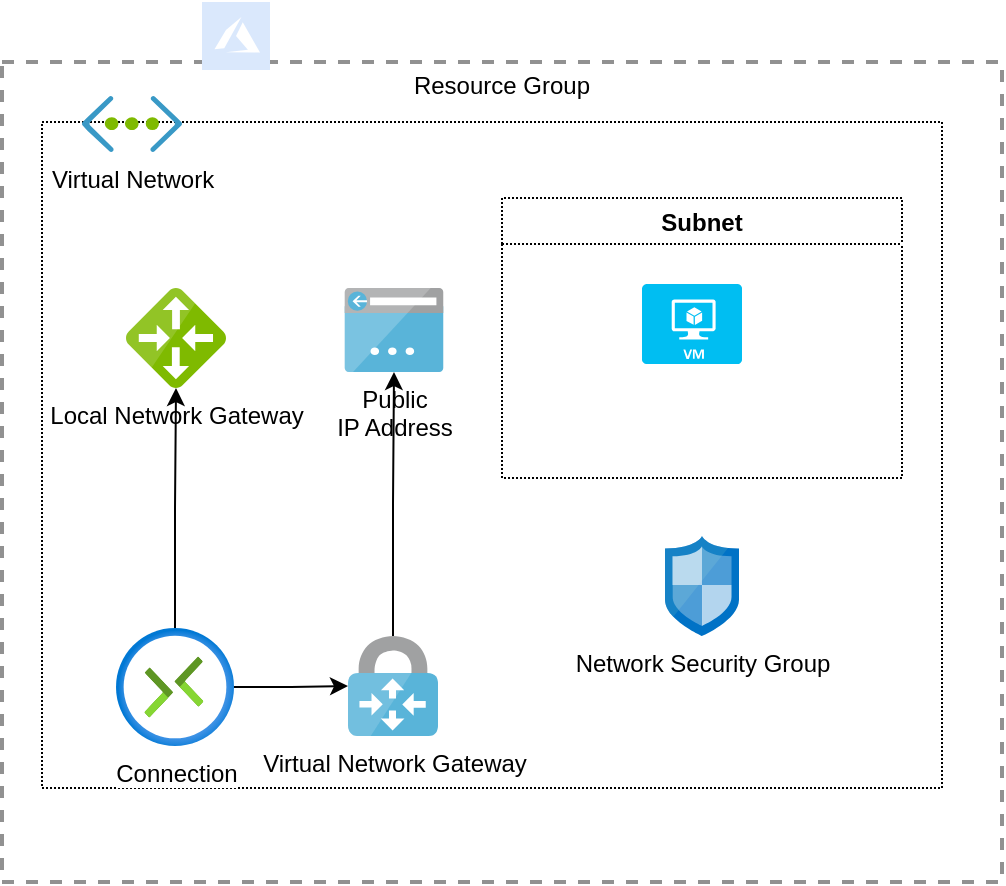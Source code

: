 <mxfile version="20.3.0" type="device"><diagram id="f8XZSu_fDpOhJxueluqI" name="Page-1"><mxGraphModel dx="786" dy="572" grid="1" gridSize="10" guides="1" tooltips="1" connect="1" arrows="1" fold="1" page="1" pageScale="1" pageWidth="827" pageHeight="1169" math="0" shadow="0"><root><mxCell id="0"/><mxCell id="1" parent="0"/><mxCell id="JlWZqp0ySWwlo_oRv-Lq-5" value="Resource Group" style="fontStyle=0;verticalAlign=top;align=center;spacingTop=-2;fillColor=none;rounded=0;whiteSpace=wrap;html=1;strokeColor=#919191;strokeWidth=2;dashed=1;container=1;collapsible=0;expand=0;recursiveResize=0;" parent="1" vertex="1"><mxGeometry x="110" y="50" width="500" height="410" as="geometry"/></mxCell><mxCell id="Ca87pSbuGPWWXa2VRawa-1" value="" style="rounded=0;whiteSpace=wrap;html=1;dashed=1;dashPattern=1 1;container=1;recursiveResize=0;" vertex="1" parent="JlWZqp0ySWwlo_oRv-Lq-5"><mxGeometry x="20" y="30" width="450" height="333" as="geometry"><mxRectangle x="-130" y="90" width="50" height="40" as="alternateBounds"/></mxGeometry></mxCell><mxCell id="JlWZqp0ySWwlo_oRv-Lq-10" value="Virtual Network" style="sketch=0;aspect=fixed;html=1;points=[];align=center;image;fontSize=12;image=img/lib/mscae/Virtual_Network.svg;" parent="Ca87pSbuGPWWXa2VRawa-1" vertex="1"><mxGeometry x="20" y="-13" width="50" height="28.0" as="geometry"/></mxCell><mxCell id="JlWZqp0ySWwlo_oRv-Lq-9" value="Connection&lt;br&gt;" style="aspect=fixed;html=1;points=[];align=center;image;fontSize=12;image=img/lib/azure2/networking/Connections.svg;" parent="Ca87pSbuGPWWXa2VRawa-1" vertex="1"><mxGeometry x="37" y="253" width="59" height="59" as="geometry"/></mxCell><mxCell id="JlWZqp0ySWwlo_oRv-Lq-8" value="Virtual Network Gateway&lt;br&gt;" style="sketch=0;aspect=fixed;html=1;points=[];align=center;image;fontSize=12;image=img/lib/mscae/VPN_Gateway.svg;" parent="Ca87pSbuGPWWXa2VRawa-1" vertex="1"><mxGeometry x="153" y="257" width="45" height="50" as="geometry"/></mxCell><mxCell id="JlWZqp0ySWwlo_oRv-Lq-11" value="" style="edgeStyle=orthogonalEdgeStyle;rounded=0;orthogonalLoop=1;jettySize=auto;html=1;" parent="Ca87pSbuGPWWXa2VRawa-1" source="JlWZqp0ySWwlo_oRv-Lq-9" target="JlWZqp0ySWwlo_oRv-Lq-8" edge="1"><mxGeometry relative="1" as="geometry"/></mxCell><mxCell id="JlWZqp0ySWwlo_oRv-Lq-6" value="Local Network Gateway&lt;br&gt;" style="sketch=0;aspect=fixed;html=1;points=[];align=center;image;fontSize=12;image=img/lib/mscae/Local_Network_Gateways.svg;" parent="Ca87pSbuGPWWXa2VRawa-1" vertex="1"><mxGeometry x="42" y="83" width="50" height="50" as="geometry"/></mxCell><mxCell id="JlWZqp0ySWwlo_oRv-Lq-12" value="" style="edgeStyle=orthogonalEdgeStyle;rounded=0;orthogonalLoop=1;jettySize=auto;html=1;" parent="Ca87pSbuGPWWXa2VRawa-1" source="JlWZqp0ySWwlo_oRv-Lq-9" target="JlWZqp0ySWwlo_oRv-Lq-6" edge="1"><mxGeometry relative="1" as="geometry"/></mxCell><mxCell id="JlWZqp0ySWwlo_oRv-Lq-7" value="Public &lt;br&gt;IP Address" style="sketch=0;aspect=fixed;html=1;points=[];align=center;image;fontSize=12;image=img/lib/mscae/App_Service_IPAddress.svg;" parent="Ca87pSbuGPWWXa2VRawa-1" vertex="1"><mxGeometry x="151" y="83" width="50" height="42" as="geometry"/></mxCell><mxCell id="JlWZqp0ySWwlo_oRv-Lq-13" value="" style="edgeStyle=orthogonalEdgeStyle;rounded=0;orthogonalLoop=1;jettySize=auto;html=1;" parent="Ca87pSbuGPWWXa2VRawa-1" source="JlWZqp0ySWwlo_oRv-Lq-8" target="JlWZqp0ySWwlo_oRv-Lq-7" edge="1"><mxGeometry relative="1" as="geometry"/></mxCell><mxCell id="Ca87pSbuGPWWXa2VRawa-2" value="Subnet" style="swimlane;dashed=1;dashPattern=1 1;" vertex="1" parent="Ca87pSbuGPWWXa2VRawa-1"><mxGeometry x="230" y="38" width="200" height="140" as="geometry"/></mxCell><mxCell id="Ca87pSbuGPWWXa2VRawa-4" value="" style="verticalLabelPosition=bottom;html=1;verticalAlign=top;align=center;strokeColor=none;fillColor=#00BEF2;shape=mxgraph.azure.virtual_machine;dashed=1;dashPattern=1 1;" vertex="1" parent="Ca87pSbuGPWWXa2VRawa-2"><mxGeometry x="70" y="43" width="50" height="40" as="geometry"/></mxCell><mxCell id="Ca87pSbuGPWWXa2VRawa-6" value="Network Security Group" style="sketch=0;aspect=fixed;html=1;points=[];align=center;image;fontSize=12;image=img/lib/mscae/Network_Security_Groups_Classic.svg;dashed=1;dashPattern=1 1;strokeColor=#3399FF;" vertex="1" parent="Ca87pSbuGPWWXa2VRawa-1"><mxGeometry x="311.5" y="207" width="37" height="50" as="geometry"/></mxCell><mxCell id="Ca87pSbuGPWWXa2VRawa-3" value="" style="sketch=0;pointerEvents=1;shadow=0;dashed=0;html=1;strokeColor=#3399FF;fillColor=#dae8fc;labelPosition=center;verticalLabelPosition=bottom;verticalAlign=top;align=center;outlineConnect=0;shape=mxgraph.veeam2.azure;dashPattern=1 1;" vertex="1" parent="1"><mxGeometry x="210" y="20" width="34" height="34" as="geometry"/></mxCell></root></mxGraphModel></diagram></mxfile>